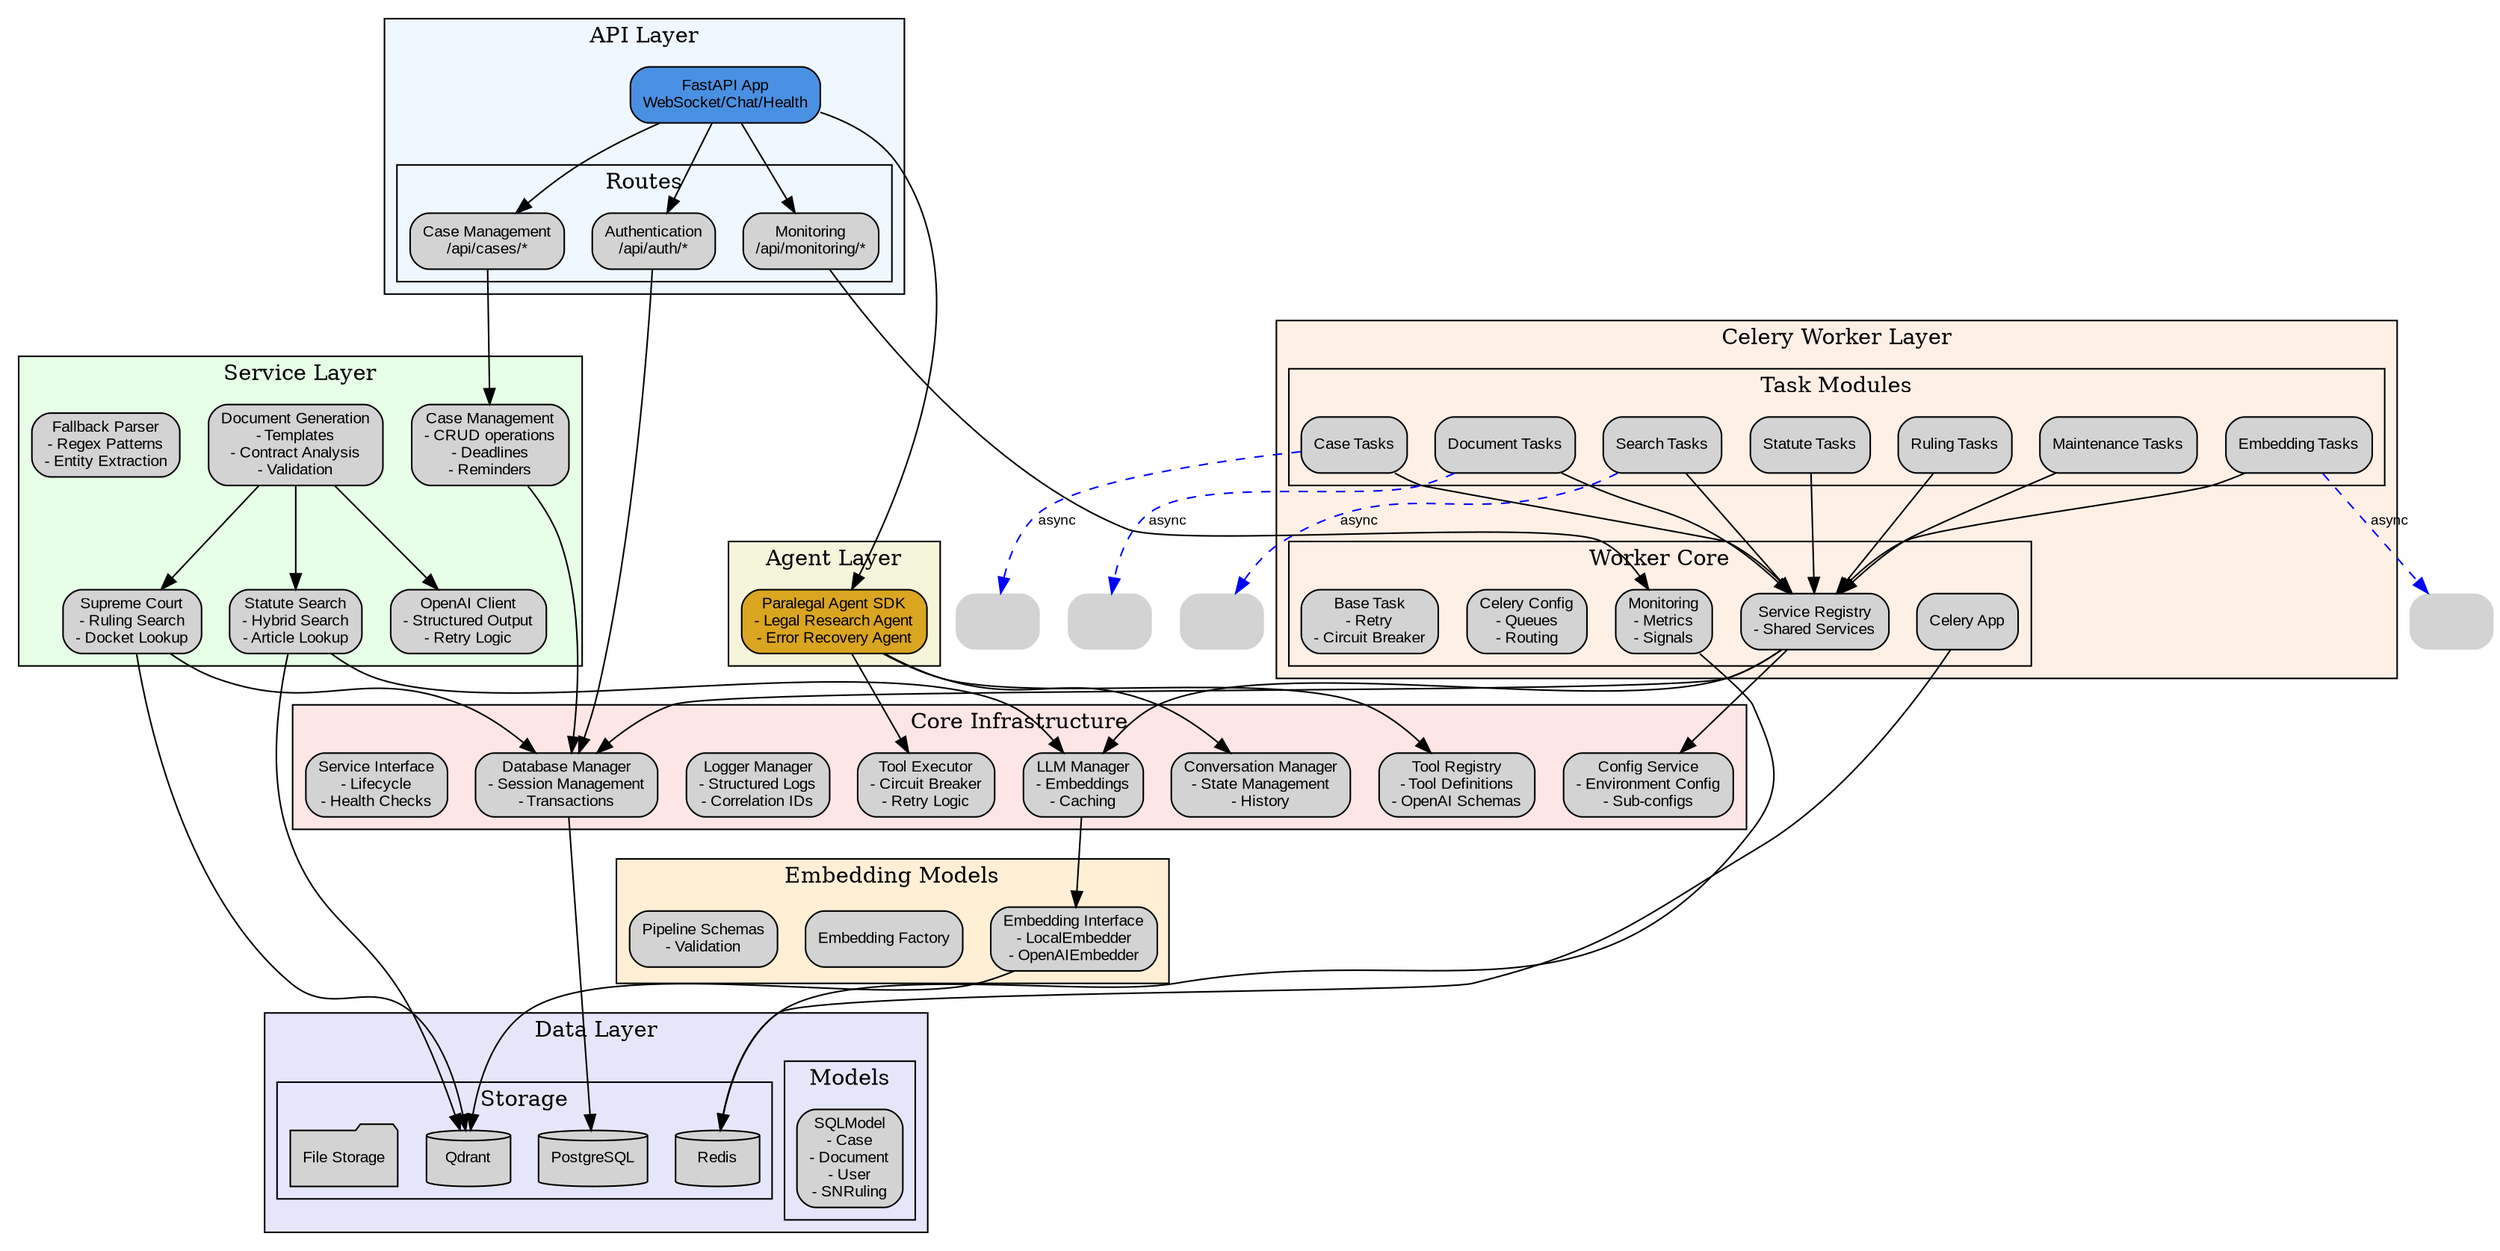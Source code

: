 digraph AI_Paralegal_Detailed {
    // Graph settings
    rankdir=TB;
    node [shape=box, style="rounded,filled", fontname="Arial", fontsize=10];
    edge [fontname="Arial", fontsize=9];
    compound=true;
    
    // API Layer
    subgraph cluster_api {
        label="API Layer";
        style=filled;
        fillcolor="#f0f8ff";
        
        subgraph cluster_routes {
            label="Routes";
            "auth.py" [label="Authentication\n/api/auth/*"];
            "case_management_routes.py" [label="Case Management\n/api/cases/*"];
            "monitoring_routes.py" [label="Monitoring\n/api/monitoring/*"];
        }
        
        "main.py" [label="FastAPI App\nWebSocket/Chat/Health", fillcolor="#4a90e2"];
    }
    
    // Agent Layer
    subgraph cluster_agents {
        label="Agent Layer";
        style=filled;
        fillcolor="#f5f5dc";
        
        "refactored_agent_sdk.py" [label="Paralegal Agent SDK\n- Legal Research Agent\n- Error Recovery Agent", fillcolor="#daa520"];
    }
    
    // Service Layer
    subgraph cluster_services {
        label="Service Layer";
        style=filled;
        fillcolor="#e6ffe6";
        
        "case_management_service.py" [label="Case Management\n- CRUD operations\n- Deadlines\n- Reminders"];
        "document_generation_service.py" [label="Document Generation\n- Templates\n- Contract Analysis\n- Validation"];
        "statute_search_service.py" [label="Statute Search\n- Hybrid Search\n- Article Lookup"];
        "supreme_court_service.py" [label="Supreme Court\n- Ruling Search\n- Docket Lookup"];
        "openai_client.py" [label="OpenAI Client\n- Structured Output\n- Retry Logic"];
        "fallback_parser.py" [label="Fallback Parser\n- Regex Patterns\n- Entity Extraction"];
    }
    
    // Core Infrastructure
    subgraph cluster_core {
        label="Core Infrastructure";
        style=filled;
        fillcolor="#ffe6e6";
        
        "config_service.py" [label="Config Service\n- Environment Config\n- Sub-configs"];
        "database_manager.py" [label="Database Manager\n- Session Management\n- Transactions"];
        "llm_manager.py" [label="LLM Manager\n- Embeddings\n- Caching"];
        "tool_registry.py" [label="Tool Registry\n- Tool Definitions\n- OpenAI Schemas"];
        "tool_executor.py" [label="Tool Executor\n- Circuit Breaker\n- Retry Logic"];
        "logger_manager.py" [label="Logger Manager\n- Structured Logs\n- Correlation IDs"];
        "conversation_manager.py" [label="Conversation Manager\n- State Management\n- History"];
        "service_interface.py" [label="Service Interface\n- Lifecycle\n- Health Checks"];
    }
    
    // Worker Layer
    subgraph cluster_worker {
        label="Celery Worker Layer";
        style=filled;
        fillcolor="#fff0e6";
        
        subgraph cluster_worker_core {
            label="Worker Core";
            "celery_app.py" [label="Celery App"];
            "service_registry.py" [label="Service Registry\n- Shared Services"];
            "monitoring.py" [label="Monitoring\n- Metrics\n- Signals"];
            "config.py" [label="Celery Config\n- Queues\n- Routing"];
            "base_task.py" [label="Base Task\n- Retry\n- Circuit Breaker"];
        }
        
        subgraph cluster_tasks {
            label="Task Modules";
            "case_tasks.py" [label="Case Tasks"];
            "document_tasks.py" [label="Document Tasks"];
            "search_tasks.py" [label="Search Tasks"];
            "embedding_tasks.py" [label="Embedding Tasks"];
            "statute_tasks.py" [label="Statute Tasks"];
            "ruling_tasks.py" [label="Ruling Tasks"];
            "maintenance.py" [label="Maintenance Tasks"];
        }
    }
    
    // Data Layer
    subgraph cluster_data {
        label="Data Layer";
        style=filled;
        fillcolor="#e6e6fa";
        
        subgraph cluster_models {
            label="Models";
            "models.py" [label="SQLModel\n- Case\n- Document\n- User\n- SNRuling"];
        }
        
        subgraph cluster_storage {
            label="Storage";
            "PostgreSQL" [shape=cylinder];
            "Redis" [shape=cylinder];
            "Qdrant" [shape=cylinder];
            "File Storage" [shape=folder];
        }
    }
    
    // Embedding Layer
    subgraph cluster_embeddings {
        label="Embedding Models";
        style=filled;
        fillcolor="#ffefd5";
        
        "embedding_interface.py" [label="Embedding Interface\n- LocalEmbedder\n- OpenAIEmbedder"];
        "embedding_factory.py" [label="Embedding Factory"];
        "pipeline_schemas.py" [label="Pipeline Schemas\n- Validation"];
    }
    
    // Connections - API to Services
    "main.py" -> "auth.py";
    "main.py" -> "case_management_routes.py";
    "main.py" -> "monitoring_routes.py";
    "main.py" -> "refactored_agent_sdk.py";
    
    // Routes to Services
    "auth.py" -> "database_manager.py";
    "case_management_routes.py" -> "case_management_service.py";
    "monitoring_routes.py" -> "monitoring.py";
    
    // Agent to Services
    "refactored_agent_sdk.py" -> "tool_registry.py";
    "refactored_agent_sdk.py" -> "tool_executor.py";
    "refactored_agent_sdk.py" -> "conversation_manager.py";
    
    // Service Dependencies
    "case_management_service.py" -> "database_manager.py";
    "document_generation_service.py" -> "statute_search_service.py";
    "document_generation_service.py" -> "supreme_court_service.py";
    "document_generation_service.py" -> "openai_client.py";
    "statute_search_service.py" -> "llm_manager.py";
    "supreme_court_service.py" -> "database_manager.py";
    
    // Core Dependencies
    "database_manager.py" -> "PostgreSQL";
    "llm_manager.py" -> "embedding_interface.py";
    "service_registry.py" -> "config_service.py";
    "service_registry.py" -> "database_manager.py";
    "service_registry.py" -> "llm_manager.py";
    
    // Worker Task Dependencies
    "celery_app.py" -> "Redis";
    "case_tasks.py" -> "service_registry.py";
    "document_tasks.py" -> "service_registry.py";
    "search_tasks.py" -> "service_registry.py";
    "embedding_tasks.py" -> "service_registry.py";
    "statute_tasks.py" -> "service_registry.py";
    "ruling_tasks.py" -> "service_registry.py";
    "maintenance.py" -> "service_registry.py";
    
    // Data Flow
    "statute_search_service.py" -> "Qdrant";
    "supreme_court_service.py" -> "Qdrant";
    "embedding_interface.py" -> "Qdrant";
    "monitoring.py" -> "Redis";
    
    // Task Flow
    edge [style=dashed, color=blue];
    "document_tasks.py" -> "Document Generation Queue" [label="async"];
    "search_tasks.py" -> "Search Queue" [label="async"];
    "embedding_tasks.py" -> "Embeddings Queue" [label="async"];
    "case_tasks.py" -> "Case Management Queue" [label="async"];
    
    // Queue definitions (invisible nodes for layout)
    "Document Generation Queue" [shape=none, label=""];
    "Search Queue" [shape=none, label=""];
    "Embeddings Queue" [shape=none, label=""];
    "Case Management Queue" [shape=none, label=""];
}
